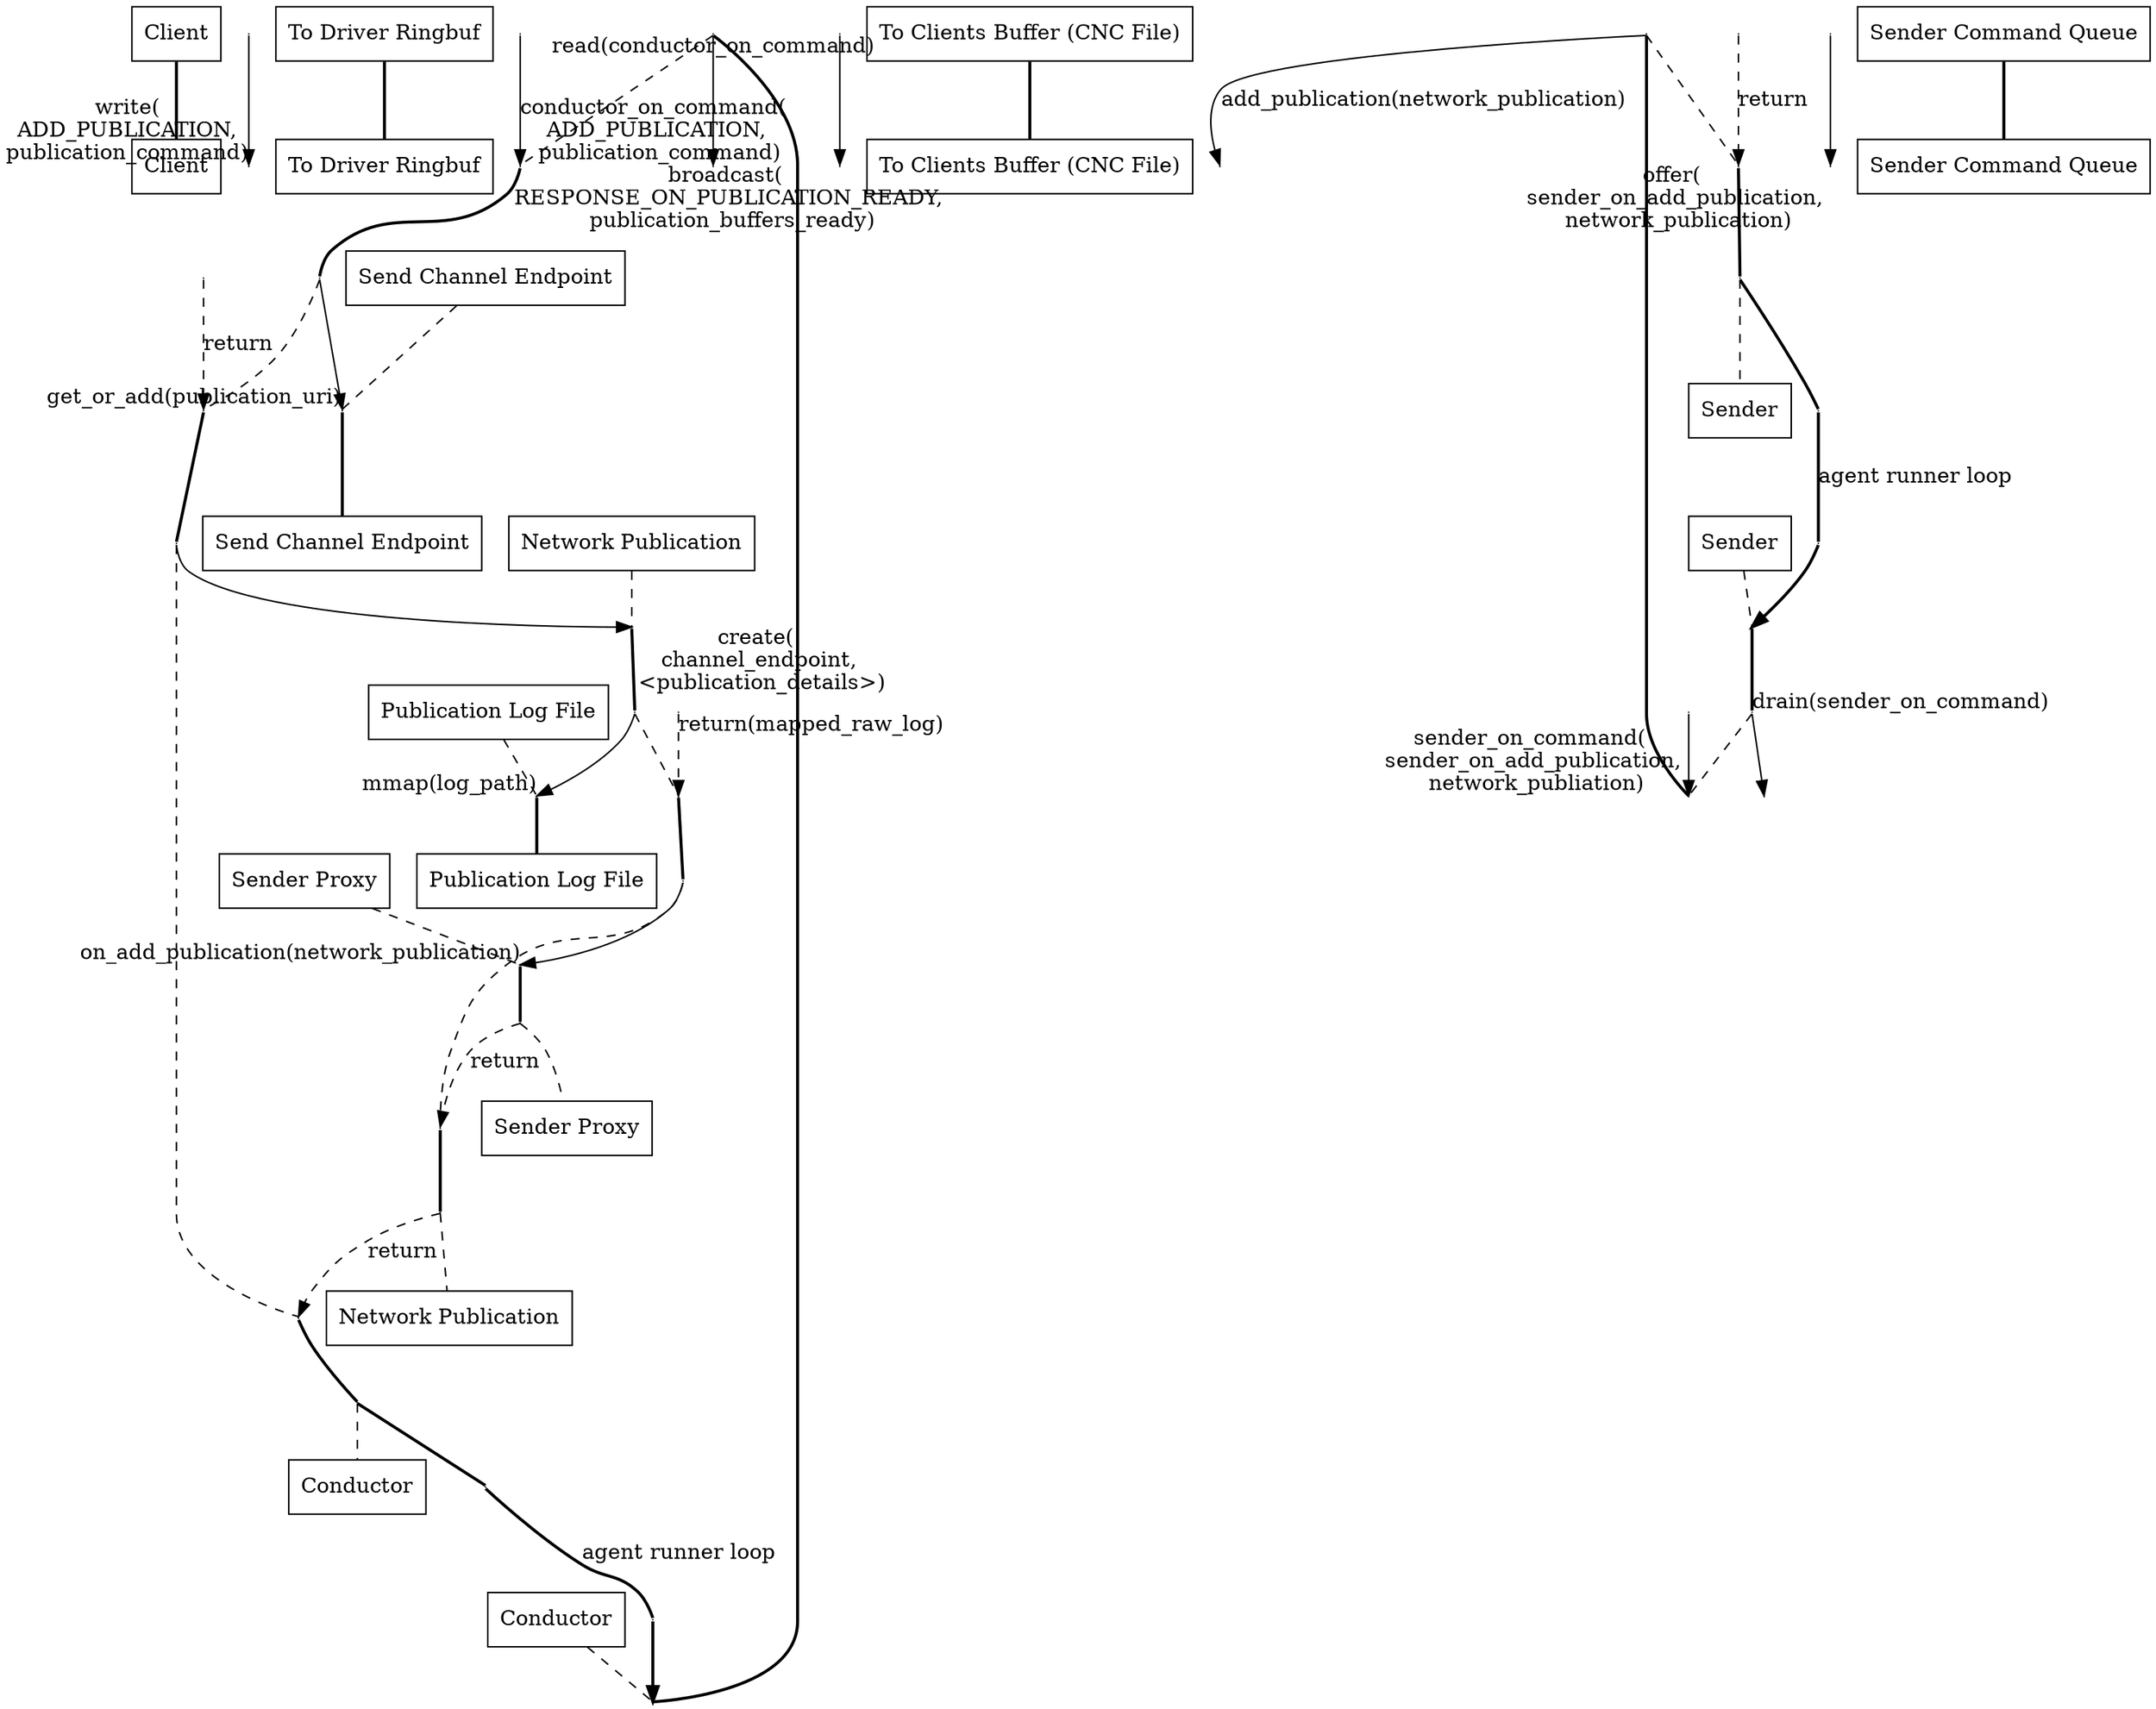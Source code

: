 digraph add_publication_sequence_diagram {
  client__head [ label="Client" pos="0,0!" shape="record" ];
  client__write [ pos="0,-1!" shape="point" width="0" ]
  client__foot [ label="Client" pos="0,-17!" shape="record" ];
  to_driver_ringbuf__head [ label="To Driver Ringbuf" pos="3,0!" shape="record" ];
  to_driver_ringbuf__write [ pos="3,-1!" shape="point" width="0" ]
  to_driver_ringbuf__read [ pos="3,-2!" shape="point" width="0" ]
  to_driver_ringbuf__on_command [ pos="3,-3!" shape="point" width="0" ]
  to_driver_ringbuf__foot [ label="To Driver Ringbuf" pos="3,-17!" shape="record" ];
  conductor__head [ label="Conductor" pos="6,0!" shape="record" ];
  conductor__loop_begin [ pos="6,-1!" shape="point" width="0" ];
  conductor__ret_loop_begin [ pos="6.5,-1!" shape="point" width="0" ];
  conductor__read [ pos="6,-2!" shape="point" width="0" ]
  conductor__on_command [ pos="6,-3!" shape="point" width="0" ]
  conductor__get_add [ pos="6,-4!" shape="point" width="0" ]
  conductor__ret_get_add [ pos="6,-5!" shape="point" width="0" ]
  conductor__create [ pos="6,-6!" shape="point" width="0" ]
  conductor__ret_create [ pos="6,-12!" shape="point" width="0" ]
  conductor__broadcast [ pos="6,-15!" shape="point" width="0" ]
  conductor__loop_end [ pos="6,-16!" shape="point" width="0" ];
  conductor__ret_loop_end [ pos="6.5,-16!" shape="point" width="0" ];
  conductor__foot [ label="Conductor" pos="6,-17!" shape="record" ];
  to_clients_buffer__head [ label="To Clients Buffer (CNC File)" pos="9,0!" shape="record" ];
  to_clients_buffer__broadcast [ pos="9,-15!" shape="point" width="0" ]
  to_clients_buffer__foot [ label="To Clients Buffer (CNC File)" pos="9,-17!" shape="record" ];
  send_channel_endpoint__head [ label="Send Channel Endpoint" pos="12,0!" shape="record" ];
  send_channel_endpoint__get_add [ pos="12,-4!" shape="point" width="0" ]
  send_channel_endpoint__ret_get_add [ pos="12,-5!" shape="point" width="0" ]
  send_channel_endpoint__add_pub [ pos="12,-13!" shape="point" width="0" ]
  send_channel_endpoint__ret_add_pub [ pos="12,-14!" shape="point" width="0" ]
  send_channel_endpoint__foot [ label="Send Channel Endpoint" pos="12,-17!" shape="record" ];
  network_publication__head [ label="Network Publication" pos="15,0!" shape="record" ];
  network_publication__create [ pos="15,-6!" shape="point" width="0" ]
  network_publication__mmap [ pos="15,-7!" shape="point" width="0" ]
  network_publication__ret_mmap [ pos="15,-8!" shape="point" width="0" ]
  network_publication__on_add [ pos="15,-9!" shape="point" width="0" ]
  network_publication__ret_on_add [ pos="15,-11!" shape="point" width="0" ]
  network_publication__ret_create [ pos="15,-12!" shape="point" width="0" ]
  network_publication__foot [ label="Network Publication" pos="15,-17!" shape="record" ];
  publication_log__head [ label="Publication Log File" pos="18,0!" shape="record" ];
  publication_log__mmap [ pos="18,-7!" shape="point" width="0" ]
  publication_log__ret_mmap [ pos="18,-8!" shape="point" width="0" ]
  publication_log__foot [ label="Publication Log File" pos="18,-17!" shape="record" ];
  sender_proxy__head [ label="Sender Proxy" pos="21,0!" shape="record" ];
  sender_proxy__on_add [ pos="21,-9!" shape="point" width="0" ]
  sender_proxy__offer [ pos="21,-10!" shape="point" width="0" ]
  sender_proxy__ret_on_add [ pos="21,-11!" shape="point" width="0" ]
  sender_proxy__foot [ label="Sender Proxy" pos="21,-17!" shape="record" ];
  sender_command_queue__head [ label="Sender Command Queue" pos="24,0!" shape="record" ];
  sender_command_queue__offer [ pos="24,-10!" shape="point" width="0" ]
  sender_command_queue__drain [ pos="24,-11!" shape="point" width="0" ]
  sender_command_queue__on_command [ pos="24,-12!" shape="point" width="0" ]
  sender_command_queue__foot [ label="Sender Command Queue" pos="24,-17!" shape="record" ];
  sender__head [ label="Sender" pos="27,0!" shape="record" ];
  sender__loop_begin [ pos="27,-1!" shape="point" width="0" ];
  sender__ret_loop_begin [ pos="27.5,-1!" shape="point" width="0" ];
  sender__drain [ pos="27,-11!" shape="point" width="0" ]
  sender__on_command [ pos="27,-12!" shape="point" width="0" ]
  sender__add_pub [ pos="27,-13!" shape="point" width="0" ]
  sender__ret_add_pub [ pos="27,-14!" shape="point" width="0" ]
  sender__loop_end [ pos="27,-16!" shape="point" width="0" ];
  sender__ret_loop_end [ pos="27.5,-16!" shape="point" width="0" ];
  sender__foot [ label="Sender" pos="27,-17!" shape="record" ];

  client__head -> client__foot [ dir="none" style="bold" ]
  to_driver_ringbuf__head -> to_driver_ringbuf__foot [ dir="none" style="bold" ]
  conductor__head -> conductor__loop_begin [ dir="none" style="dashed" ]
  conductor__loop_begin -> conductor__read [ dir="none" style="bold" ]
  conductor__read -> conductor__on_command [ dir="none" style="dashed" ]
  conductor__on_command -> conductor__get_add [ dir="none" style="bold" ]
  conductor__get_add -> conductor__ret_get_add [ dir="none" style="dashed" ]
  conductor__ret_get_add -> conductor__create [ dir="none" style="bold" ]
  conductor__create -> conductor__ret_create [ dir="none" style="dashed" ]
  conductor__ret_create -> conductor__loop_end [ dir="none" style="bold" ]
  conductor__loop_end -> conductor__foot [ dir="none" style="dashed" ]
  to_clients_buffer__head -> to_clients_buffer__foot [ dir="none" style="bold" ]
  send_channel_endpoint__head -> send_channel_endpoint__get_add [ dir="none" style="dashed" ]
  send_channel_endpoint__get_add -> send_channel_endpoint__foot [ dir="none" style="bold" ]
  network_publication__head -> network_publication__create [ dir="none" style="dashed" ]
  network_publication__create -> network_publication__mmap [ dir="none" style="bold" ]
  network_publication__mmap -> network_publication__ret_mmap [ dir="none" style="dashed" ]
  network_publication__ret_mmap -> network_publication__on_add [ dir="none" style="bold" ]
  network_publication__on_add -> network_publication__ret_on_add  [ dir="none" style="dashed" ]
  network_publication__ret_on_add -> network_publication__ret_create [ dir="none" style="bold" ]
  network_publication__ret_create -> network_publication__foot [ dir="none" style="dashed" ]
  publication_log__head -> publication_log__mmap [ dir="none" style="dashed" ]
  publication_log__mmap -> publication_log__foot [ dir="none" style="bold" ]
  sender_proxy__head -> sender_proxy__on_add [ dir="none" style="dashed" ]
  sender_proxy__on_add -> sender_proxy__ret_on_add [ dir="none" style="bold" ]
  sender_proxy__ret_on_add -> sender_proxy__foot [ dir="none" style="dashed" ]
  sender_command_queue__head -> sender_command_queue__foot [ dir="none" style="bold" ]
  sender__head -> sender__loop_begin [ dir="none" style="dashed" ]
  sender__loop_begin -> sender__drain [ dir="none" style="bold" ]
  sender__drain -> sender__on_command [ dir="none" style="dashed" ]
  sender__on_command -> sender__add_pub [ dir="none" style="bold" ]
  sender__add_pub -> sender__ret_add_pub [ dir="none" style="dashed" ]
  sender__ret_add_pub -> sender__loop_end [ dir="none" style="bold" ]
  sender__loop_end -> sender__foot [ dir="none" style="dashed" ]

  client__write -> to_driver_ringbuf__write [ headlabel="write(\nADD_PUBLICATION,\npublication_command)" style="solid" ]
  conductor__read -> to_driver_ringbuf__read [ taillabel="read(conductor_on_command)" style="solid" ]
  to_driver_ringbuf__on_command -> conductor__on_command [ headlabel="conductor_on_command( \n ADD_PUBLICATION, \n publication_command)" style="solid" ]
  conductor__get_add -> send_channel_endpoint__get_add [ headlabel="get_or_add(publication_uri)" style="solid" ]
  send_channel_endpoint__ret_get_add -> conductor__ret_get_add [ label="return" style="dashed" ]
  conductor__create -> network_publication__create [ headlabel="create( \n channel_endpoint, \n <publication_details>)" style="solid" ]
  network_publication__mmap -> publication_log__mmap [ headlabel="mmap(log_path)" style="solid" ]
  publication_log__ret_mmap -> network_publication__ret_mmap [ taillabel="return(mapped_raw_log)" style="dashed" ]
  network_publication__on_add -> sender_proxy__on_add [ headlabel="on_add_publication(network_publication)" style="solid" ]
  sender_proxy__offer -> sender_command_queue__offer [ headlabel="offer( \n sender_on_add_publication, \n network_publication)" style="solid" ]
  sender_proxy__ret_on_add -> network_publication__ret_on_add [ label="return" style="dashed" ]
  network_publication__ret_create -> conductor__ret_create [ label="return" style="dashed" ]
  conductor__broadcast -> to_clients_buffer__broadcast [ headlabel="broadcast( \n RESPONSE_ON_PUBLICATION_READY, \n publication_buffers_ready)" style="solid" ]
  sender__drain -> sender_command_queue__drain [ taillabel="drain(sender_on_command)" style="solid" ]
  sender_command_queue__on_command -> sender__on_command [ headlabel="sender_on_command( \n sender_on_add_publication, \n network_publiation)" style="solid" ]
  sender__add_pub -> send_channel_endpoint__add_pub [ label="add_publication(network_publication)" style="solid" ]
  send_channel_endpoint__ret_add_pub -> sender__ret_add_pub [ label="return" style="dashed" ]
  conductor__loop_end -> conductor__ret_loop_end [ dir="none" style="bold" ]
  conductor__ret_loop_end -> conductor__ret_loop_begin [ label="agent runner loop" dir="none" style="bold" ]
  conductor__ret_loop_begin -> conductor__loop_begin [ style="bold" ]
  sender__loop_end -> sender__ret_loop_end [ dir="none" style="bold" ]
  sender__ret_loop_end -> sender__ret_loop_begin [ label="agent runner loop" dir="none" style="bold" ]
  sender__ret_loop_begin -> sender__loop_begin [ style="bold" ]
}
